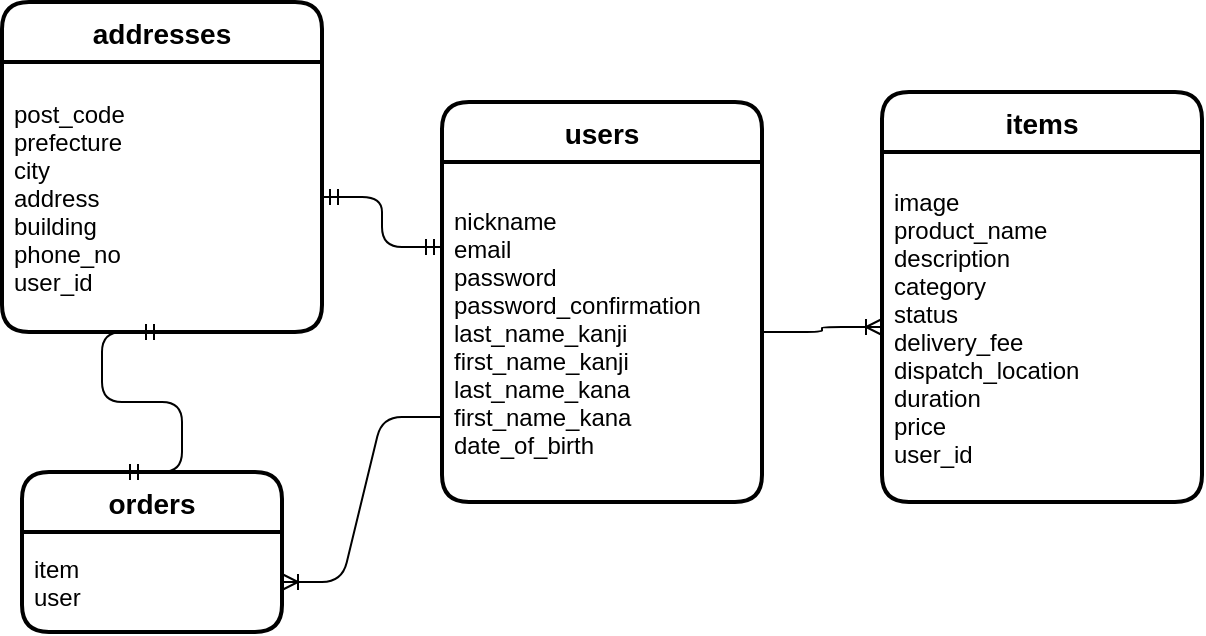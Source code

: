 <mxfile version="13.10.0" type="embed">
    <diagram id="lDL-QhUfjhdGxleWqhyo" name="Page-1">
        <mxGraphModel dx="548" dy="586" grid="1" gridSize="10" guides="1" tooltips="1" connect="1" arrows="1" fold="1" page="1" pageScale="1" pageWidth="1100" pageHeight="850" math="0" shadow="0">
            <root>
                <mxCell id="0"/>
                <mxCell id="1" parent="0"/>
                <mxCell id="77" value="users" style="swimlane;childLayout=stackLayout;horizontal=1;startSize=30;horizontalStack=0;rounded=1;fontSize=14;fontStyle=1;strokeWidth=2;resizeParent=0;resizeLast=1;shadow=0;dashed=0;align=center;" parent="1" vertex="1">
                    <mxGeometry x="330" y="325" width="160" height="200" as="geometry"/>
                </mxCell>
                <mxCell id="78" value="nickname&#10;email&#10;password&#10;password_confirmation&#10;last_name_kanji&#10;first_name_kanji&#10;last_name_kana&#10;first_name_kana&#10;date_of_birth" style="align=left;strokeColor=none;fillColor=none;spacingLeft=4;fontSize=12;verticalAlign=middle;resizable=0;rotatable=0;part=1;" parent="77" vertex="1">
                    <mxGeometry y="30" width="160" height="170" as="geometry"/>
                </mxCell>
                <mxCell id="79" value="items" style="swimlane;childLayout=stackLayout;horizontal=1;startSize=30;horizontalStack=0;rounded=1;fontSize=14;fontStyle=1;strokeWidth=2;resizeParent=0;resizeLast=1;shadow=0;dashed=0;align=center;" parent="1" vertex="1">
                    <mxGeometry x="550" y="320" width="160" height="205" as="geometry"/>
                </mxCell>
                <mxCell id="80" value="image&#10;product_name&#10;description&#10;category&#10;status&#10;delivery_fee&#10;dispatch_location&#10;duration&#10;price&#10;user_id" style="align=left;strokeColor=none;fillColor=none;spacingLeft=4;fontSize=12;verticalAlign=middle;resizable=0;rotatable=0;part=1;" parent="79" vertex="1">
                    <mxGeometry y="30" width="160" height="175" as="geometry"/>
                </mxCell>
                <mxCell id="81" value="" style="edgeStyle=entityRelationEdgeStyle;fontSize=12;html=1;endArrow=ERoneToMany;exitX=1;exitY=0.5;exitDx=0;exitDy=0;entryX=0;entryY=0.5;entryDx=0;entryDy=0;" parent="1" source="78" target="80" edge="1">
                    <mxGeometry width="100" height="100" relative="1" as="geometry">
                        <mxPoint x="320" y="450" as="sourcePoint"/>
                        <mxPoint x="460" y="420" as="targetPoint"/>
                    </mxGeometry>
                </mxCell>
                <mxCell id="82" value="addresses" style="swimlane;childLayout=stackLayout;horizontal=1;startSize=30;horizontalStack=0;rounded=1;fontSize=14;fontStyle=1;strokeWidth=2;resizeParent=0;resizeLast=1;shadow=0;dashed=0;align=center;" parent="1" vertex="1">
                    <mxGeometry x="110" y="275" width="160" height="165" as="geometry"/>
                </mxCell>
                <mxCell id="83" value="post_code&#10;prefecture&#10;city&#10;address&#10;building&#10;phone_no&#10;user_id" style="align=left;strokeColor=none;fillColor=none;spacingLeft=4;fontSize=12;verticalAlign=middle;resizable=0;rotatable=0;part=1;" parent="82" vertex="1">
                    <mxGeometry y="30" width="160" height="135" as="geometry"/>
                </mxCell>
                <mxCell id="84" value="orders" style="swimlane;childLayout=stackLayout;horizontal=1;startSize=30;horizontalStack=0;rounded=1;fontSize=14;fontStyle=1;strokeWidth=2;resizeParent=0;resizeLast=1;shadow=0;dashed=0;align=center;" parent="1" vertex="1">
                    <mxGeometry x="120" y="510" width="130" height="80" as="geometry"/>
                </mxCell>
                <mxCell id="85" value="item&#10;user" style="align=left;strokeColor=none;fillColor=none;spacingLeft=4;fontSize=12;verticalAlign=middle;resizable=0;rotatable=0;part=1;" parent="84" vertex="1">
                    <mxGeometry y="30" width="130" height="50" as="geometry"/>
                </mxCell>
                <mxCell id="95" value="" style="edgeStyle=entityRelationEdgeStyle;fontSize=12;html=1;endArrow=ERmandOne;startArrow=ERmandOne;exitX=0;exitY=0.25;exitDx=0;exitDy=0;entryX=1;entryY=0.5;entryDx=0;entryDy=0;" parent="1" source="78" target="83" edge="1">
                    <mxGeometry width="100" height="100" relative="1" as="geometry">
                        <mxPoint x="350" y="470" as="sourcePoint"/>
                        <mxPoint x="450" y="370" as="targetPoint"/>
                    </mxGeometry>
                </mxCell>
                <mxCell id="101" value="" style="edgeStyle=entityRelationEdgeStyle;fontSize=12;html=1;endArrow=ERmandOne;startArrow=ERmandOne;entryX=0.5;entryY=1;entryDx=0;entryDy=0;" edge="1" parent="1" target="83">
                    <mxGeometry width="100" height="100" relative="1" as="geometry">
                        <mxPoint x="170" y="510" as="sourcePoint"/>
                        <mxPoint x="270" y="410" as="targetPoint"/>
                    </mxGeometry>
                </mxCell>
                <mxCell id="103" value="" style="edgeStyle=entityRelationEdgeStyle;fontSize=12;html=1;endArrow=ERoneToMany;exitX=0;exitY=0.75;exitDx=0;exitDy=0;entryX=1;entryY=0.5;entryDx=0;entryDy=0;" edge="1" parent="1" source="78" target="85">
                    <mxGeometry width="100" height="100" relative="1" as="geometry">
                        <mxPoint x="340" y="560" as="sourcePoint"/>
                        <mxPoint x="440" y="460" as="targetPoint"/>
                    </mxGeometry>
                </mxCell>
            </root>
        </mxGraphModel>
    </diagram>
</mxfile>